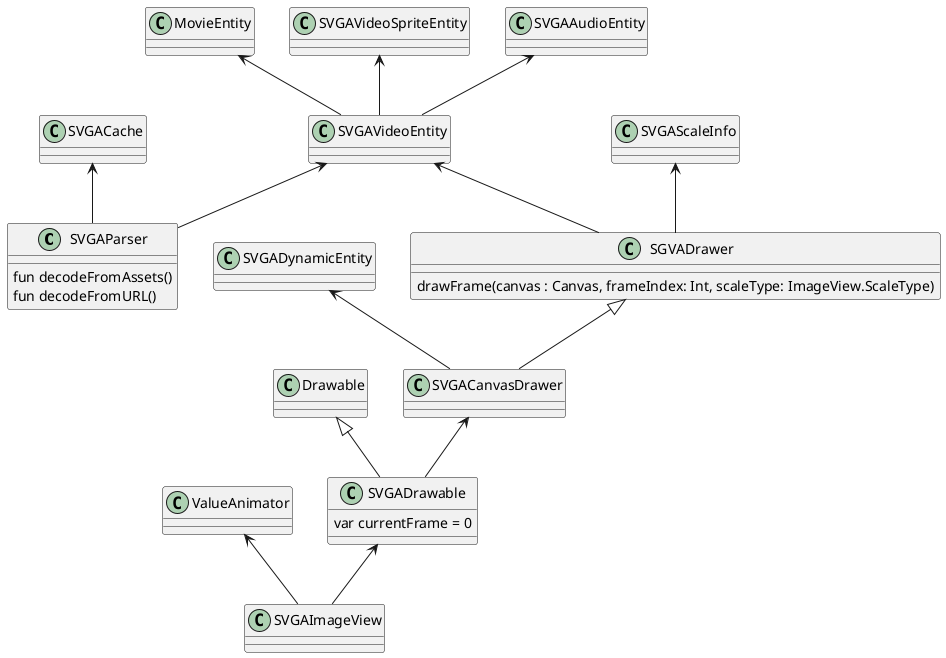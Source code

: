 @startuml svga_class

/'svga动效文件解析器'/
class SVGAParser {
    fun decodeFromAssets()
    fun decodeFromURL()
}
SVGACache <-- SVGAParser
SVGAVideoEntity <-- SVGAParser
/'svga动效展示视图'/
class SVGAImageView {

}
ValueAnimator <-- SVGAImageView
SVGADrawable <-- SVGAImageView
class SVGADrawable {
    var currentFrame = 0
}
Drawable <|-- SVGADrawable
SVGACanvasDrawer <-- SVGADrawable
/'Drawable canvas绘制器'/
class SVGACanvasDrawer {

}
SVGADynamicEntity <-- SVGACanvasDrawer
/'动效展示动态设置实体，例如：增加特定头像'/
class SVGADynamicEntity {

}
SGVADrawer <|-- SVGACanvasDrawer
class SGVADrawer {
    drawFrame(canvas : Canvas, frameIndex: Int, scaleType: ImageView.ScaleType)
}
SVGAVideoEntity <-- SGVADrawer
/'svga文件解析生成的动效实体'/
class SVGAVideoEntity {

}
MovieEntity <-- SVGAVideoEntity
SVGAVideoSpriteEntity <-- SVGAVideoEntity
SVGAAudioEntity <-- SVGAVideoEntity
SVGAScaleInfo <-- SGVADrawer

@enduml